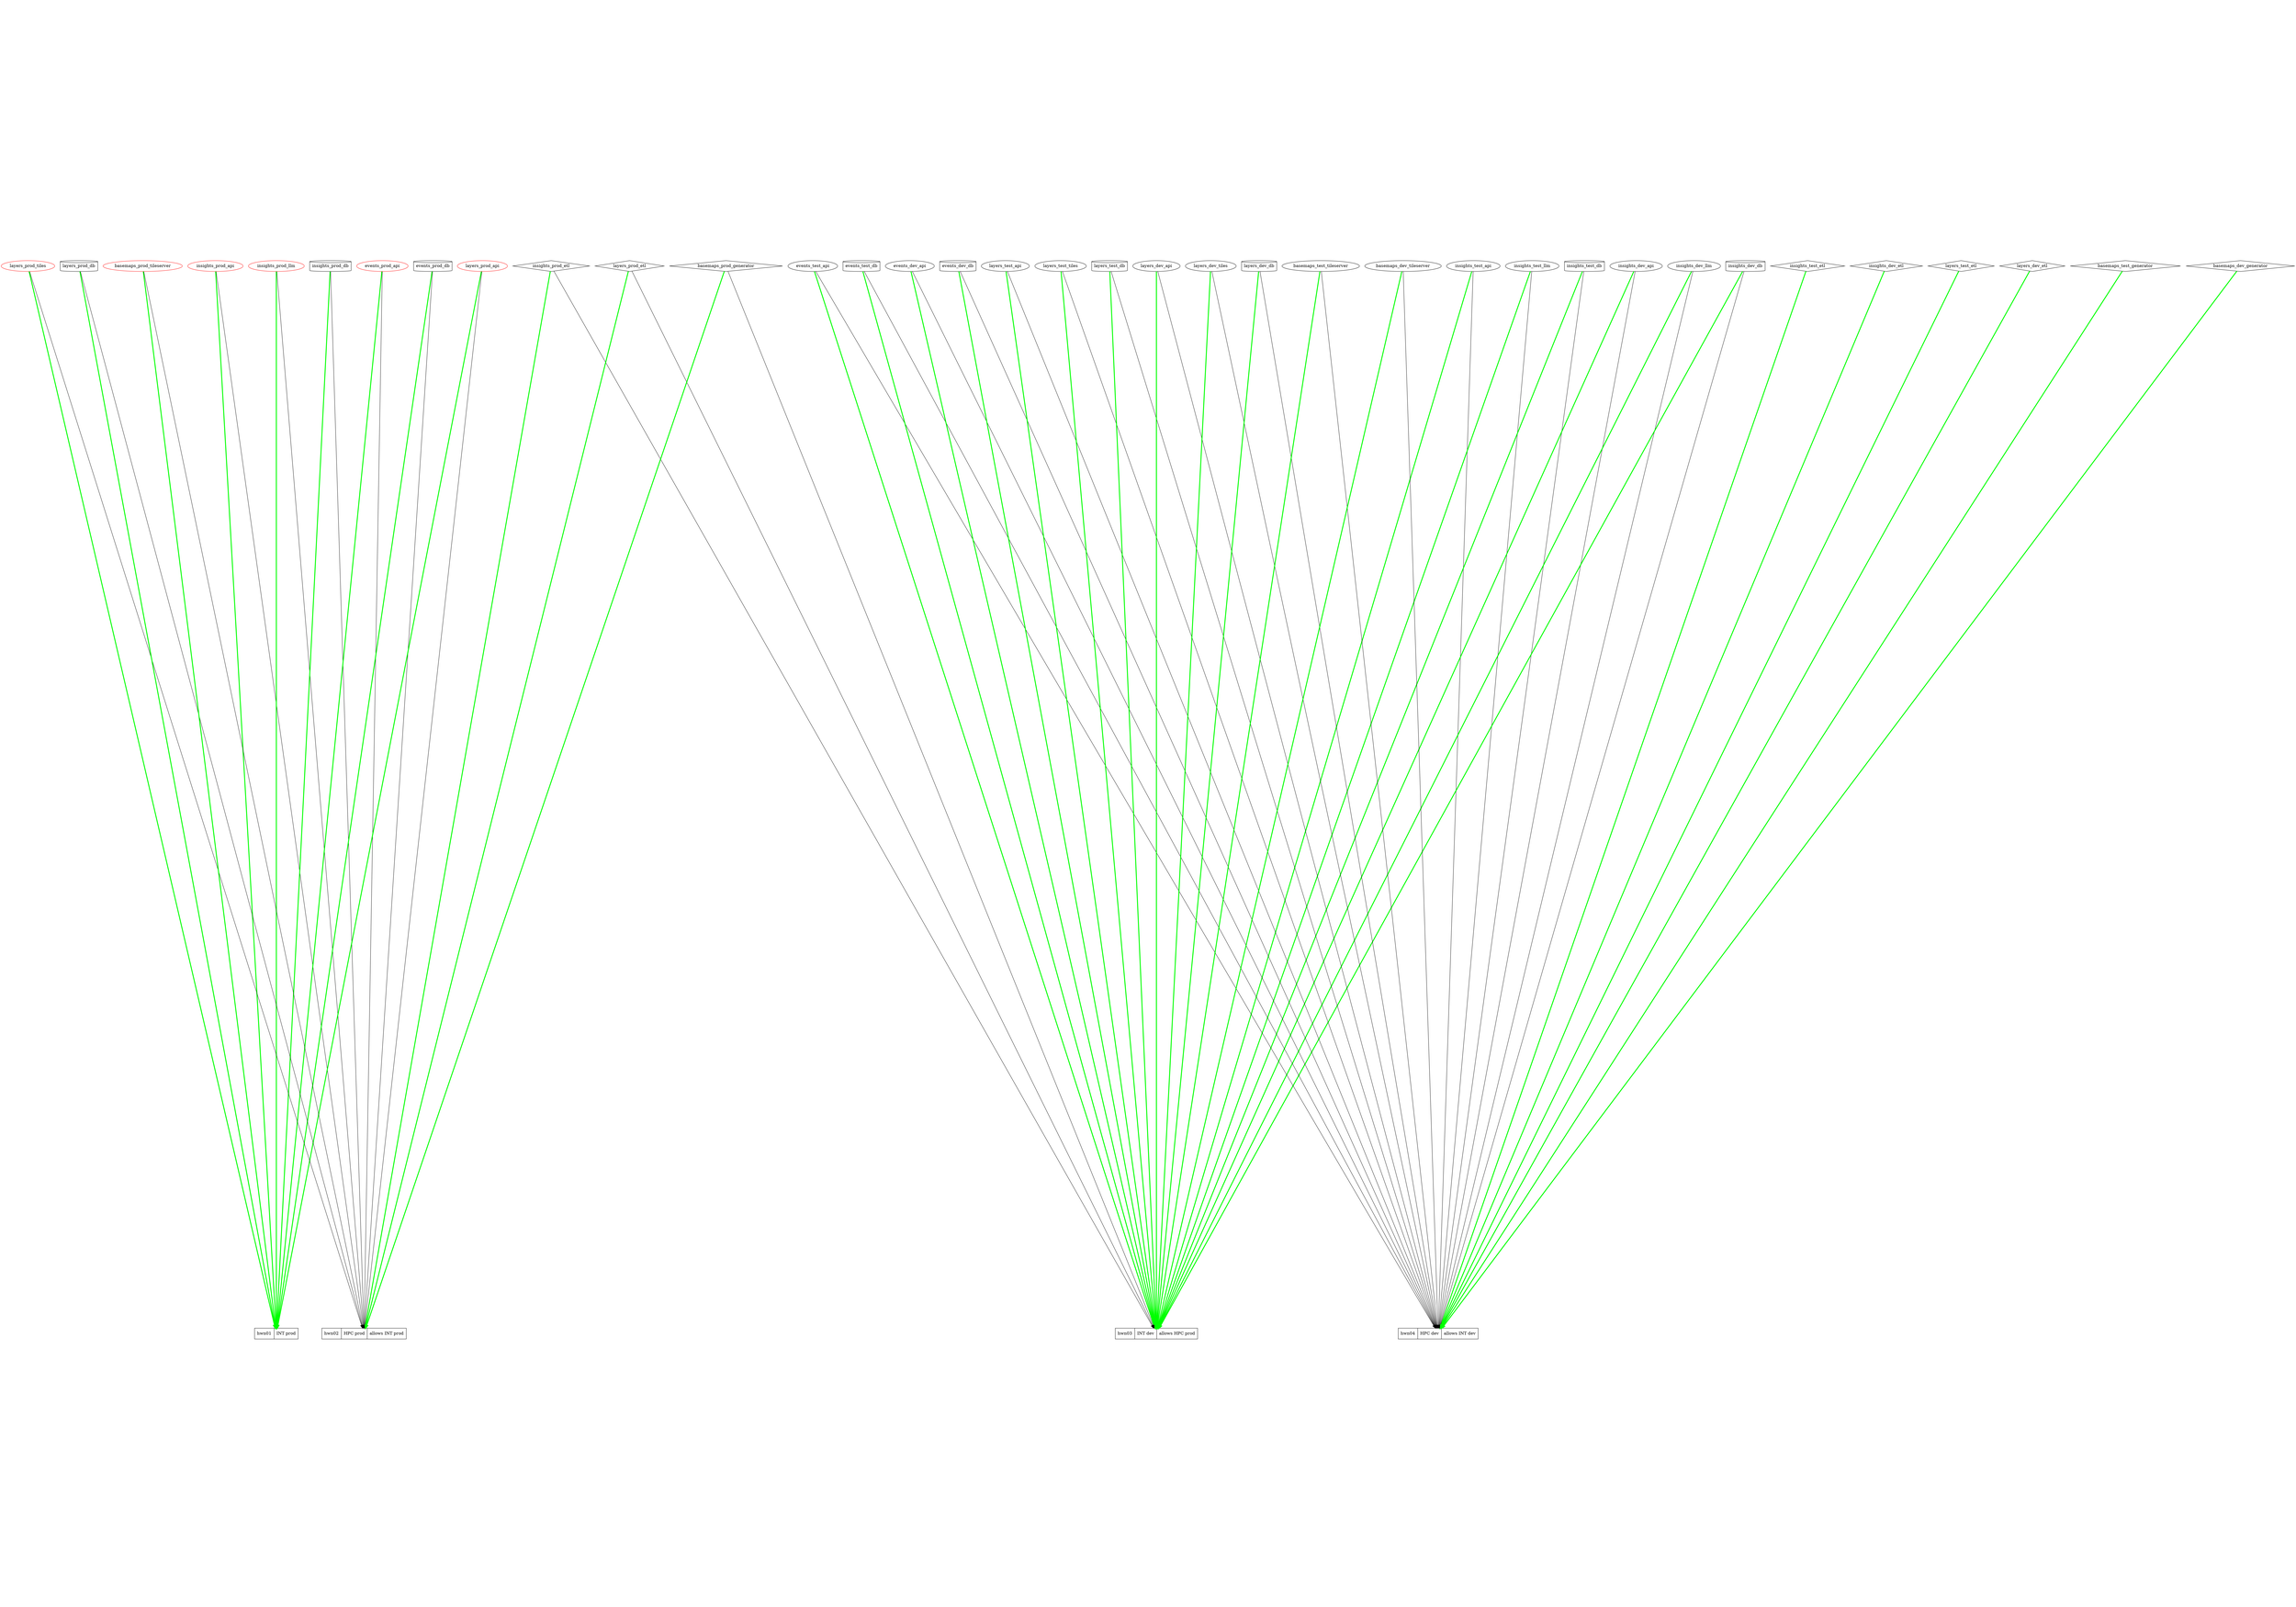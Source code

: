 digraph {

  ratio=0.7
  newrank=true

  // intensive operations: db restore (test,dev)
  //                       basemap (any)

  subgraph apps {
    node[shape=ellipse]

    subgraph insights {
      
      //style=dashed
      //label="insights"
    
      subgraph insights_prod {
        insights_prod_api[color=red]
        insights_prod_llm[color=red]
        insights_prod_db[shape=cylinder]
        insights_prod_etl[shape=diamond]
      }
      subgraph insights_test {
        insights_test_api
        insights_test_llm
        insights_test_db[shape=cylinder]
        insights_test_etl[shape=diamond]
      }
      subgraph insights_dev {
        insights_dev_api
        insights_dev_llm
        insights_dev_db[shape=cylinder]
        insights_dev_etl[shape=diamond]
      }
    }

    subgraph eventapi {
      //style=dashed
      //label="events"

      subgraph events_prod {
        events_prod_api[color=red]
        events_prod_db[shape=cylinder]
      }
      subgraph events_test {
        events_test_api
        events_test_db[shape=cylinder]
      }
      subgraph events_dev {
        events_dev_api
        events_dev_db[shape=cylinder]
      }
    }

    subgraph layersapi {
      //style=dashed
      //label="layers"
      subgraph layers_prod {
        layers_prod_api[color=red]
        layers_prod_tiles[color=red]
        layers_prod_db[shape=cylinder]
        layers_prod_etl[shape=diamond]
      }
      subgraph layers_test {
        layers_test_api
        layers_test_tiles
        layers_test_db[shape=cylinder]
        layers_test_etl[shape=diamond]
      }
      subgraph layers_dev {
        layers_dev_api
        layers_dev_tiles
        layers_dev_db[shape=cylinder]
        layers_dev_etl[shape=diamond]
      }

    }

    subgraph basemaps { 
      // style=dashed
      // label=basemaps

      subgraph basemaps_prod {
        basemaps_prod_tileserver[color=red]
        basemaps_prod_generator[shape=diamond]
      }
      subgraph basemaps_test {
        basemaps_test_tileserver
        basemaps_test_generator[shape=diamond]
      }
      subgraph basemaps_dev {
        basemaps_dev_tileserver
        basemaps_dev_generator[shape=diamond]
      }
    }
  }


  subgraph k8s {
    node[shape=record]
    rank=same

    hwn01[label="hwn01|INT prod"]
    hwn02[label="hwn02|HPC prod|allows INT prod"]
    hwn03[label="hwn03|INT dev|allows HPC prod"]
    hwn04[label="hwn04|HPC dev|allows INT dev"]

  }
  
  // tiering 1
  subgraph preferred_placement {
    edge[color=green,penwidth=3]
    
    subgraph preferred_placement_interactive_prod {    
      insights_prod_api -> hwn01
      insights_prod_llm -> hwn01
      insights_prod_db  -> hwn01
      
      events_prod_api -> hwn01
      events_prod_db -> hwn01
        
      layers_prod_api -> hwn01
      layers_prod_tiles -> hwn01
      layers_prod_db -> hwn01
        
      basemaps_prod_tileserver -> hwn01
    }
    
    subgraph preferred_placement_interactive_test {    
      insights_test_api -> hwn03
      insights_test_llm -> hwn03
      insights_test_db  -> hwn03
      
      events_test_api -> hwn03
      events_test_db -> hwn03
        
      layers_test_api -> hwn03
      layers_test_tiles -> hwn03
      layers_test_db -> hwn03
        
      basemaps_test_tileserver -> hwn03
    }
    
    subgraph preferred_placement_interactive_dev {    
      insights_dev_api -> hwn03
      insights_dev_llm -> hwn03
      insights_dev_db  -> hwn03
      
      events_dev_api -> hwn03
      events_dev_db -> hwn03
        
      layers_dev_api -> hwn03
      layers_dev_tiles -> hwn03
      layers_dev_db -> hwn03
        
      basemaps_dev_tileserver -> hwn03
    }
   
    subgraph preferred_placement_hpc_prod {
      insights_prod_etl -> hwn02
      layers_prod_etl -> hwn02
      basemaps_prod_generator -> hwn02
    }

    subgraph preferred_placement_hpc_test {
      insights_test_etl -> hwn04
      layers_test_etl -> hwn04
      basemaps_test_generator -> hwn04
    } 

    subgraph preferred_placement_hpc_dev {
      insights_dev_etl -> hwn04
      layers_dev_etl -> hwn04
      basemaps_dev_generator -> hwn04
    } 
  }

  subgraph secondary_placement {
    // let interactives utilize free ETL capacity, if any
    subgraph secondary_placement_interactive_prod {    
      insights_prod_api -> hwn02
      insights_prod_llm -> hwn02
      insights_prod_db  -> hwn02
      
      events_prod_api -> hwn02
      events_prod_db -> hwn02
        
      layers_prod_api -> hwn02
      layers_prod_tiles -> hwn02
      layers_prod_db -> hwn02
        
      basemaps_prod_tileserver -> hwn02
    }
    
    subgraph secondary_placement_interactive_test {    
      insights_test_api -> hwn04
      insights_test_llm -> hwn04
      insights_test_db  -> hwn04
      
      events_test_api -> hwn04
      events_test_db -> hwn04
        
      layers_test_api -> hwn04
      layers_test_tiles -> hwn04
      layers_test_db -> hwn04
        
      basemaps_test_tileserver -> hwn04
    }
    
    subgraph secondary_placement_interactive_dev {    
      insights_dev_api -> hwn04
      insights_dev_llm -> hwn04
      insights_dev_db  -> hwn04
      
      events_dev_api -> hwn04
      events_dev_db -> hwn04
        
      layers_dev_api -> hwn04
      layers_dev_tiles -> hwn04
      layers_dev_db -> hwn04
        
      basemaps_dev_tileserver -> hwn04
    }
    
    subgraph secondary_placement_hpc_prod {
      insights_prod_etl -> hwn03
      layers_prod_etl -> hwn03
      basemaps_prod_generator -> hwn03
    }

  }

  /*
  subgraph cluster_legend {
    label = Legend

    app[shape=ellipse]
    node_preferred[label="preferred node", shape=rectangle]
    node_allowed[label="allowed node", shape=rectangle]

    app -> node_preferred[color=green,penwidth=3]
    app -> node_allowed

    database[shape=cylinder]
    etl[shape=diamond]
  }
  */

}
